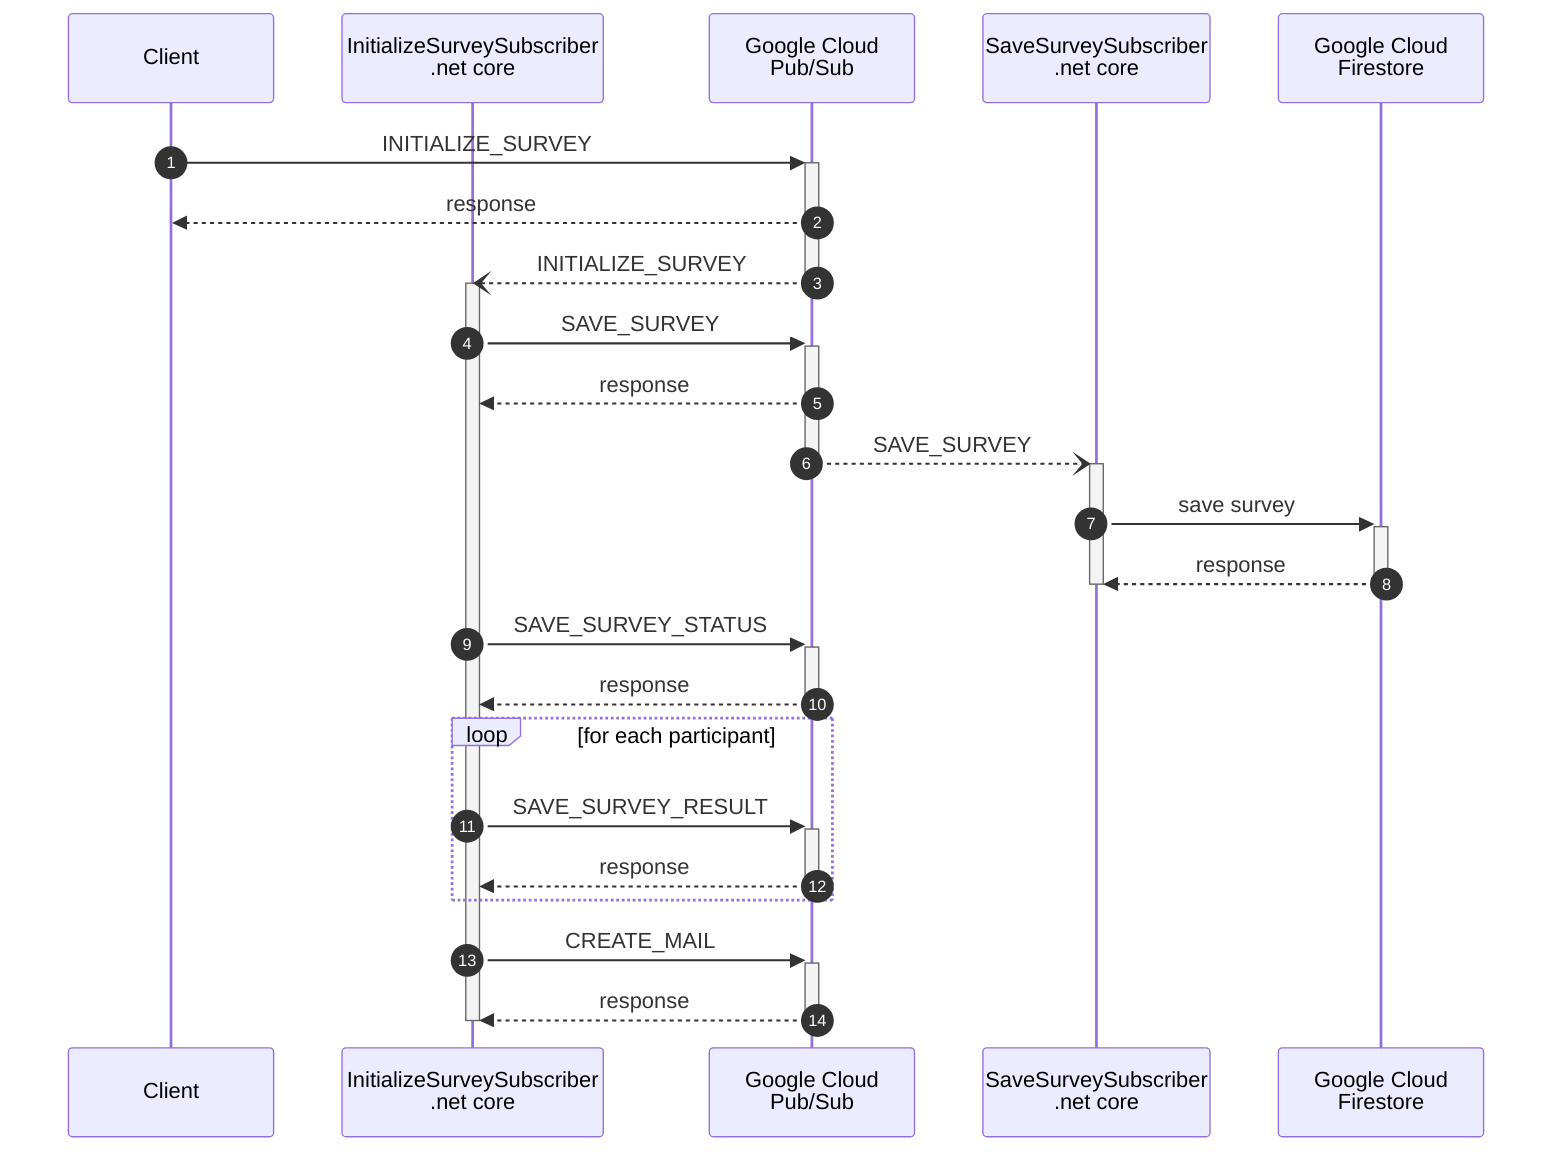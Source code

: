 sequenceDiagram
    autonumber
    participant C as Client
    participant ISS as InitializeSurveySubscriber<br>.net core
    participant PS as Google Cloud<br>Pub/Sub
    participant SSS as SaveSurveySubscriber<br>.net core
    participant FS as Google Cloud<br>Firestore
    C->>+PS: INITIALIZE_SURVEY
    PS-->>C: response
    PS--)ISS: INITIALIZE_SURVEY
    deactivate PS
    activate ISS
    %% SAVE_SURVEY
    ISS->>+PS: SAVE_SURVEY
    PS-->>ISS: response
    PS--)+SSS: SAVE_SURVEY
    deactivate PS
    SSS->>+FS: save survey
    FS-->>SSS: response
    deactivate FS
    deactivate SSS
    %% SAVE_SURVEY_STATUS
    ISS->>+PS: SAVE_SURVEY_STATUS
    PS-->>ISS: response
    deactivate PS
    %% SAVE_SURVEY_RESULT
    loop for each participant
        ISS->>+PS: SAVE_SURVEY_RESULT
        PS-->>ISS: response
        deactivate PS
    end
    %% CREATE_MAIL
    ISS->>+PS: CREATE_MAIL
    PS-->>ISS: response
    deactivate PS
    deactivate ISS